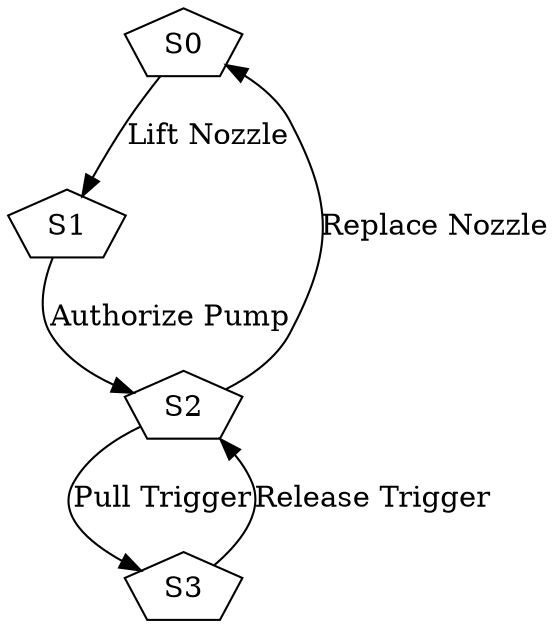digraph finite_state_machine {
	rankdir=UD;
	size="20,20"
	node [shape = pentagon]
	S0 -> S1 [ label = "Lift Nozzle" ]
	S1 -> S2 [ label = "Authorize Pump" ]
	S2 -> S0 [ label = "Replace Nozzle" ]
	S2 -> S3 [ label = "Pull Trigger" ]
	S3 -> S2 [ label = "Release Trigger" ] }
